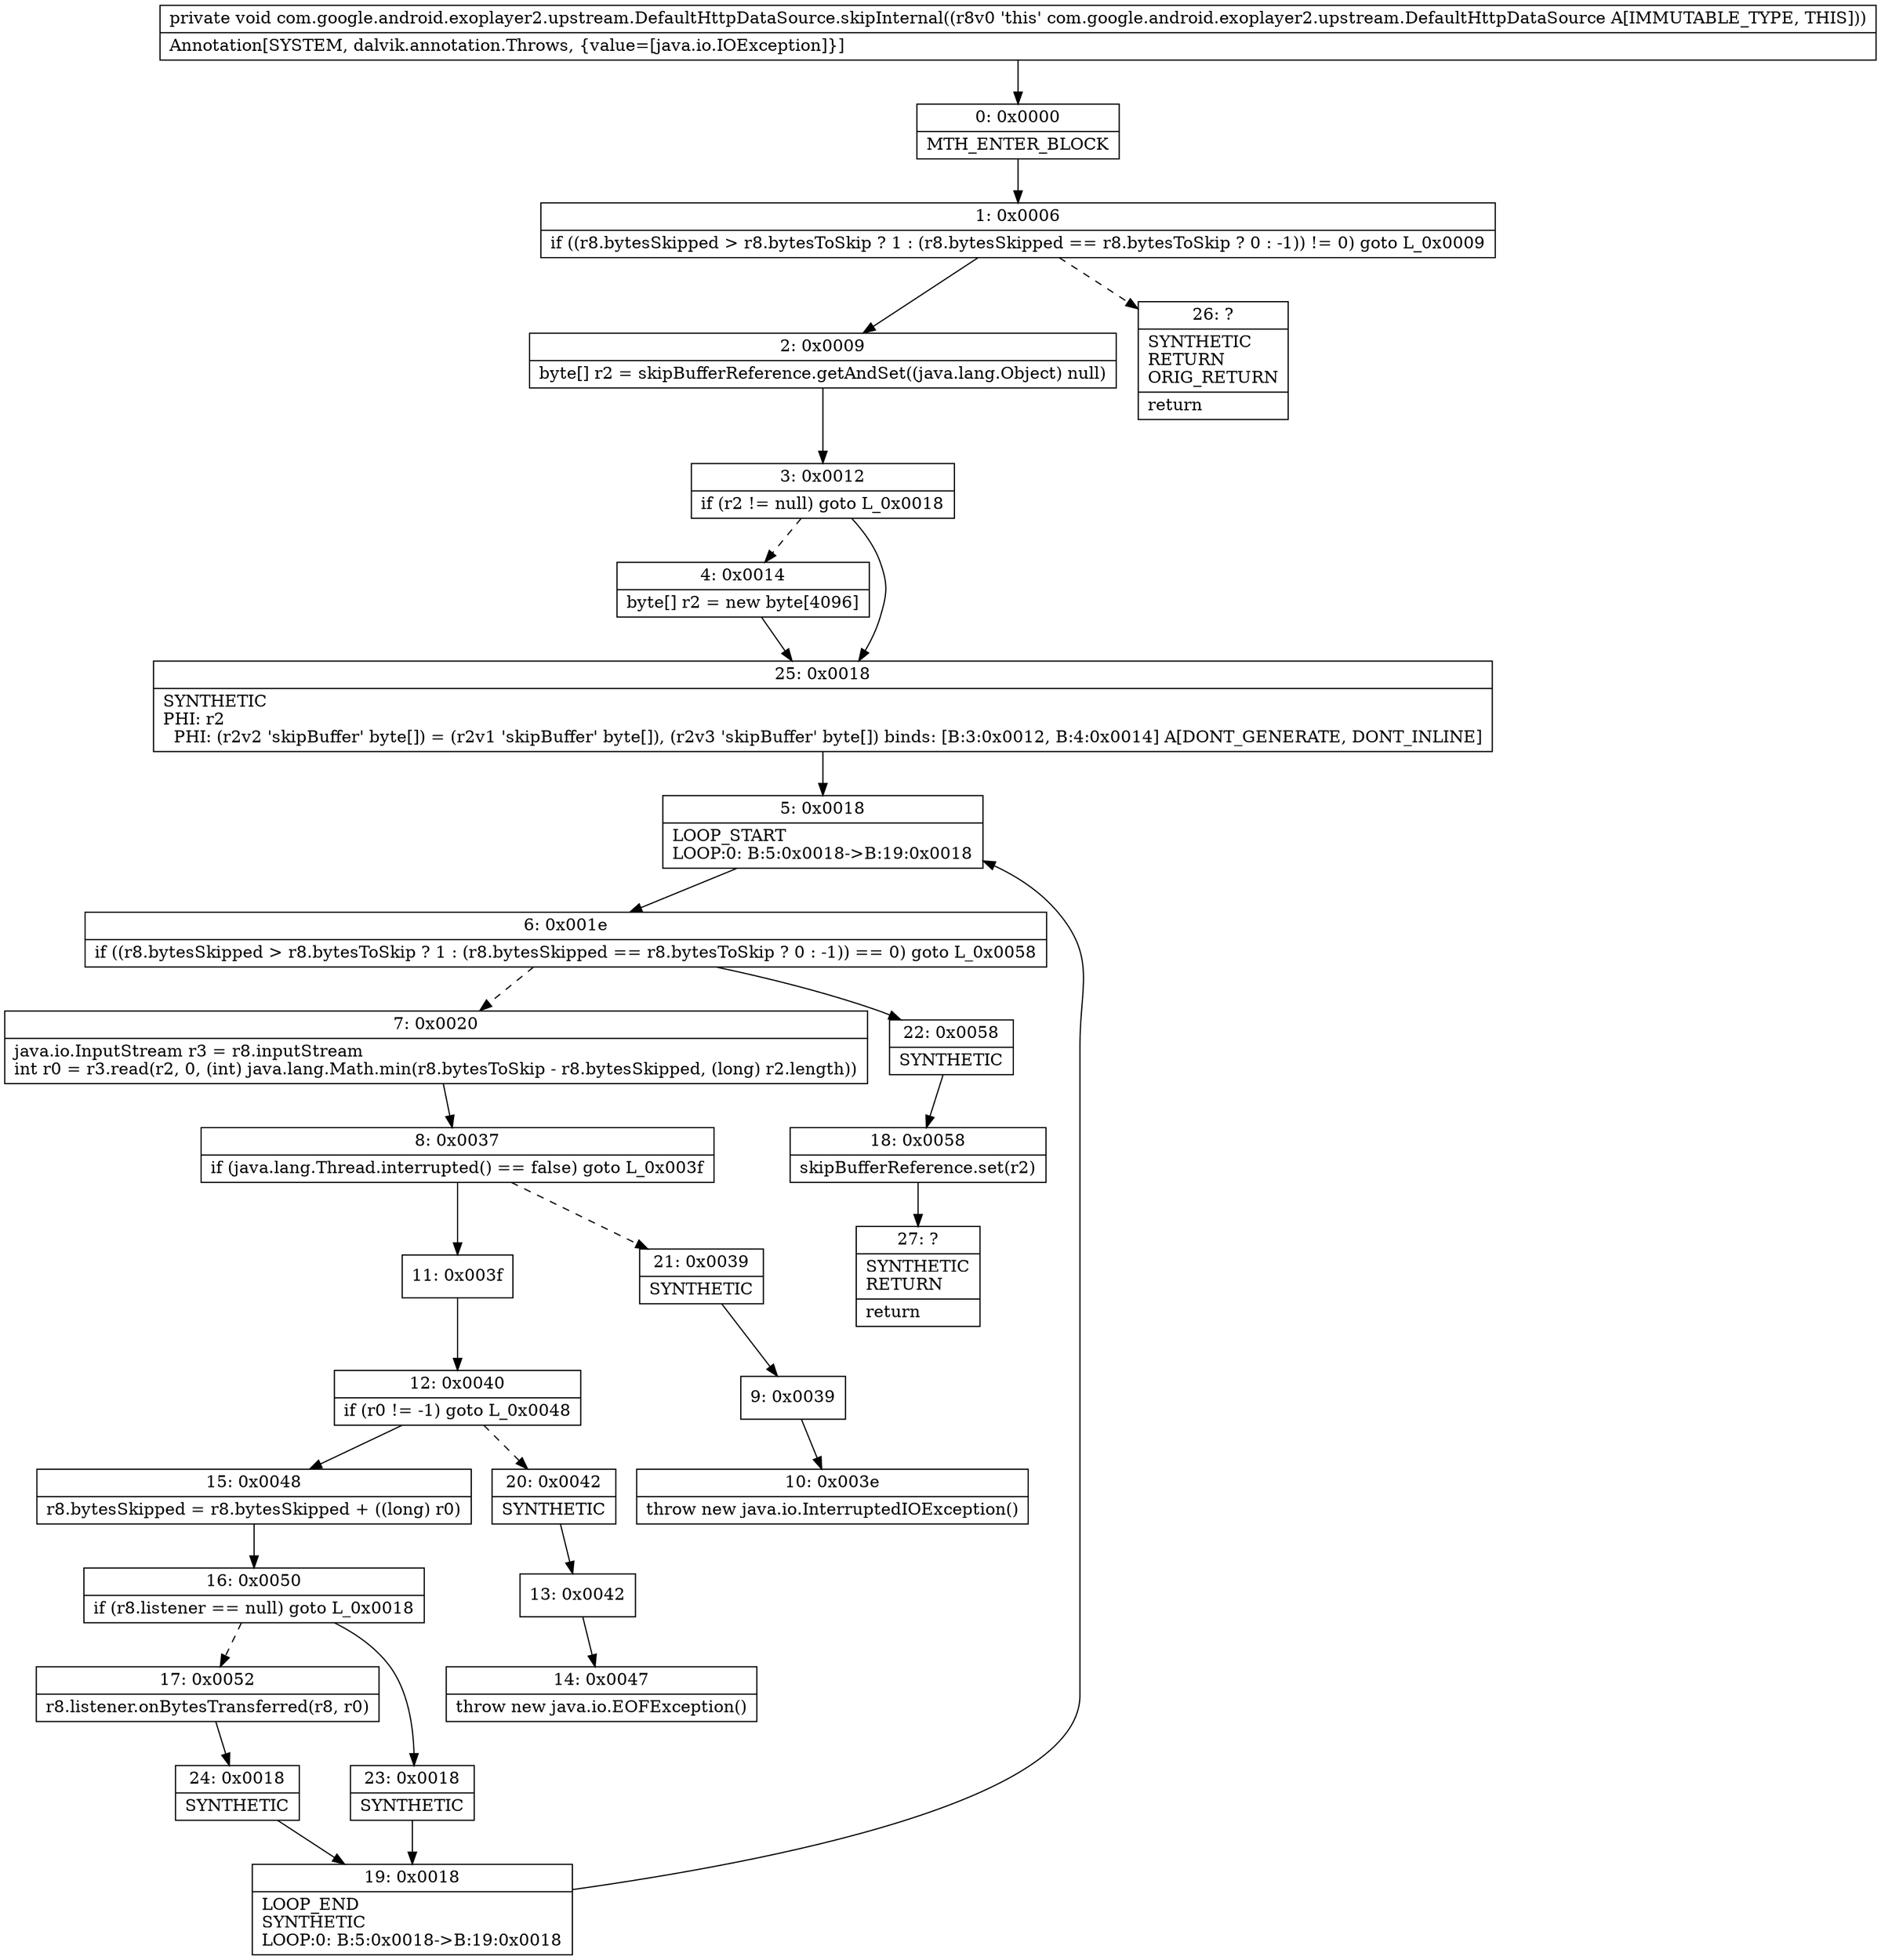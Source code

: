 digraph "CFG forcom.google.android.exoplayer2.upstream.DefaultHttpDataSource.skipInternal()V" {
Node_0 [shape=record,label="{0\:\ 0x0000|MTH_ENTER_BLOCK\l}"];
Node_1 [shape=record,label="{1\:\ 0x0006|if ((r8.bytesSkipped \> r8.bytesToSkip ? 1 : (r8.bytesSkipped == r8.bytesToSkip ? 0 : \-1)) != 0) goto L_0x0009\l}"];
Node_2 [shape=record,label="{2\:\ 0x0009|byte[] r2 = skipBufferReference.getAndSet((java.lang.Object) null)\l}"];
Node_3 [shape=record,label="{3\:\ 0x0012|if (r2 != null) goto L_0x0018\l}"];
Node_4 [shape=record,label="{4\:\ 0x0014|byte[] r2 = new byte[4096]\l}"];
Node_5 [shape=record,label="{5\:\ 0x0018|LOOP_START\lLOOP:0: B:5:0x0018\-\>B:19:0x0018\l}"];
Node_6 [shape=record,label="{6\:\ 0x001e|if ((r8.bytesSkipped \> r8.bytesToSkip ? 1 : (r8.bytesSkipped == r8.bytesToSkip ? 0 : \-1)) == 0) goto L_0x0058\l}"];
Node_7 [shape=record,label="{7\:\ 0x0020|java.io.InputStream r3 = r8.inputStream\lint r0 = r3.read(r2, 0, (int) java.lang.Math.min(r8.bytesToSkip \- r8.bytesSkipped, (long) r2.length))\l}"];
Node_8 [shape=record,label="{8\:\ 0x0037|if (java.lang.Thread.interrupted() == false) goto L_0x003f\l}"];
Node_9 [shape=record,label="{9\:\ 0x0039}"];
Node_10 [shape=record,label="{10\:\ 0x003e|throw new java.io.InterruptedIOException()\l}"];
Node_11 [shape=record,label="{11\:\ 0x003f}"];
Node_12 [shape=record,label="{12\:\ 0x0040|if (r0 != \-1) goto L_0x0048\l}"];
Node_13 [shape=record,label="{13\:\ 0x0042}"];
Node_14 [shape=record,label="{14\:\ 0x0047|throw new java.io.EOFException()\l}"];
Node_15 [shape=record,label="{15\:\ 0x0048|r8.bytesSkipped = r8.bytesSkipped + ((long) r0)\l}"];
Node_16 [shape=record,label="{16\:\ 0x0050|if (r8.listener == null) goto L_0x0018\l}"];
Node_17 [shape=record,label="{17\:\ 0x0052|r8.listener.onBytesTransferred(r8, r0)\l}"];
Node_18 [shape=record,label="{18\:\ 0x0058|skipBufferReference.set(r2)\l}"];
Node_19 [shape=record,label="{19\:\ 0x0018|LOOP_END\lSYNTHETIC\lLOOP:0: B:5:0x0018\-\>B:19:0x0018\l}"];
Node_20 [shape=record,label="{20\:\ 0x0042|SYNTHETIC\l}"];
Node_21 [shape=record,label="{21\:\ 0x0039|SYNTHETIC\l}"];
Node_22 [shape=record,label="{22\:\ 0x0058|SYNTHETIC\l}"];
Node_23 [shape=record,label="{23\:\ 0x0018|SYNTHETIC\l}"];
Node_24 [shape=record,label="{24\:\ 0x0018|SYNTHETIC\l}"];
Node_25 [shape=record,label="{25\:\ 0x0018|SYNTHETIC\lPHI: r2 \l  PHI: (r2v2 'skipBuffer' byte[]) = (r2v1 'skipBuffer' byte[]), (r2v3 'skipBuffer' byte[]) binds: [B:3:0x0012, B:4:0x0014] A[DONT_GENERATE, DONT_INLINE]\l}"];
Node_26 [shape=record,label="{26\:\ ?|SYNTHETIC\lRETURN\lORIG_RETURN\l|return\l}"];
Node_27 [shape=record,label="{27\:\ ?|SYNTHETIC\lRETURN\l|return\l}"];
MethodNode[shape=record,label="{private void com.google.android.exoplayer2.upstream.DefaultHttpDataSource.skipInternal((r8v0 'this' com.google.android.exoplayer2.upstream.DefaultHttpDataSource A[IMMUTABLE_TYPE, THIS]))  | Annotation[SYSTEM, dalvik.annotation.Throws, \{value=[java.io.IOException]\}]\l}"];
MethodNode -> Node_0;
Node_0 -> Node_1;
Node_1 -> Node_2;
Node_1 -> Node_26[style=dashed];
Node_2 -> Node_3;
Node_3 -> Node_4[style=dashed];
Node_3 -> Node_25;
Node_4 -> Node_25;
Node_5 -> Node_6;
Node_6 -> Node_7[style=dashed];
Node_6 -> Node_22;
Node_7 -> Node_8;
Node_8 -> Node_11;
Node_8 -> Node_21[style=dashed];
Node_9 -> Node_10;
Node_11 -> Node_12;
Node_12 -> Node_15;
Node_12 -> Node_20[style=dashed];
Node_13 -> Node_14;
Node_15 -> Node_16;
Node_16 -> Node_17[style=dashed];
Node_16 -> Node_23;
Node_17 -> Node_24;
Node_18 -> Node_27;
Node_19 -> Node_5;
Node_20 -> Node_13;
Node_21 -> Node_9;
Node_22 -> Node_18;
Node_23 -> Node_19;
Node_24 -> Node_19;
Node_25 -> Node_5;
}

